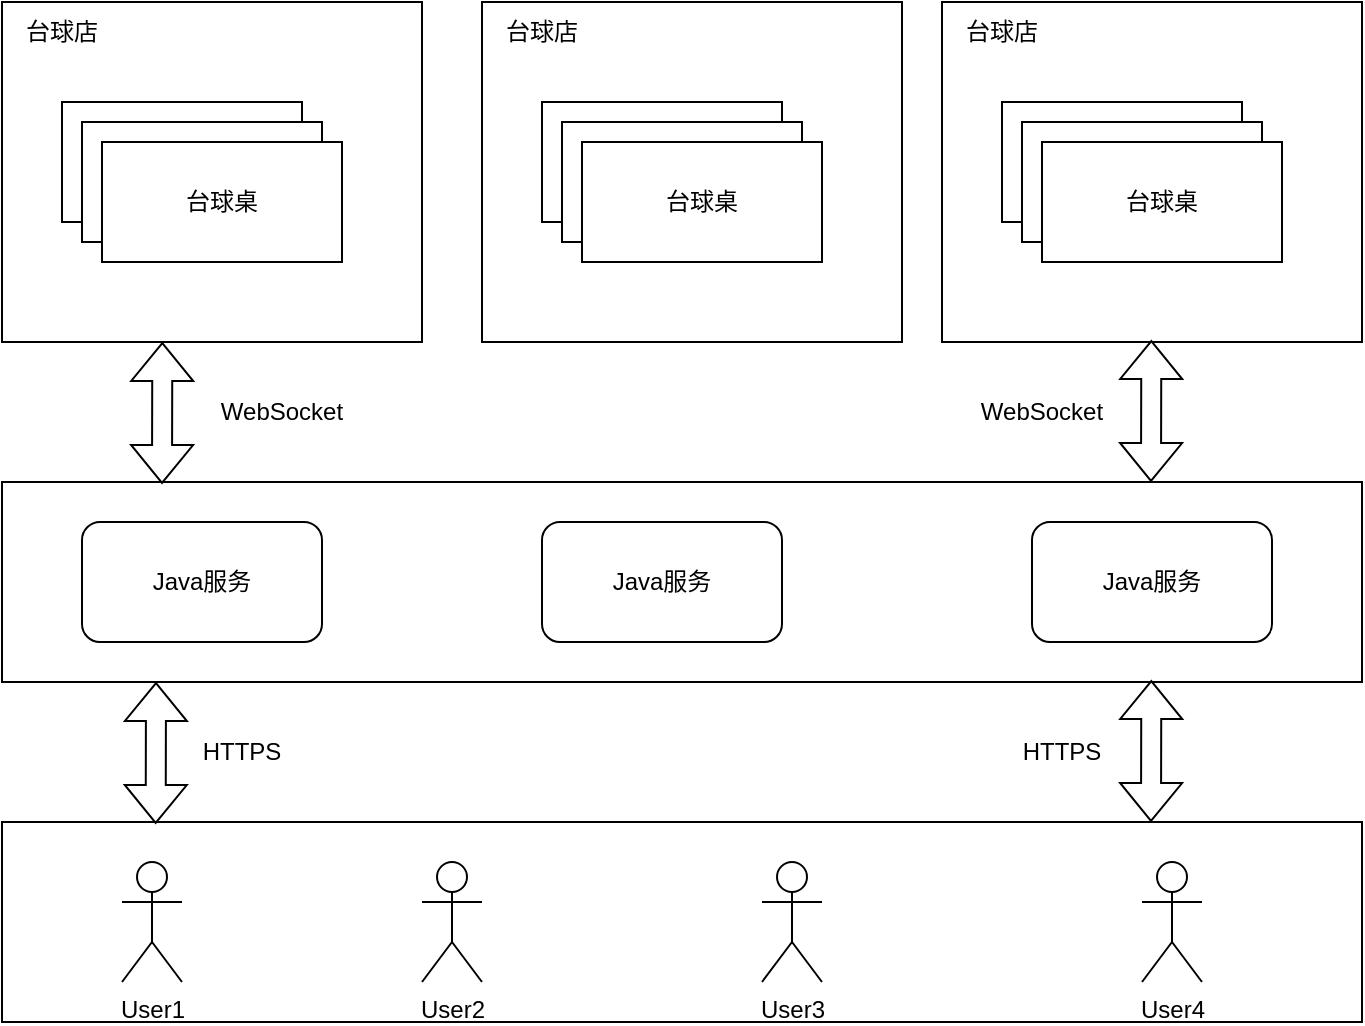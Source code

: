 <mxfile version="15.8.6" type="github">
  <diagram id="0GiVxWazIqdoX9tu2TJU" name="Page-1">
    <mxGraphModel dx="1554" dy="841" grid="1" gridSize="10" guides="1" tooltips="1" connect="1" arrows="1" fold="1" page="1" pageScale="1" pageWidth="827" pageHeight="1169" math="0" shadow="0">
      <root>
        <mxCell id="0" />
        <mxCell id="1" parent="0" />
        <mxCell id="v5tiwM8_qPNcchNK7BCx-10" value="" style="group" vertex="1" connectable="0" parent="1">
          <mxGeometry x="60" y="150" width="210" height="170" as="geometry" />
        </mxCell>
        <mxCell id="v5tiwM8_qPNcchNK7BCx-6" value="" style="rounded=0;whiteSpace=wrap;html=1;" vertex="1" parent="v5tiwM8_qPNcchNK7BCx-10">
          <mxGeometry width="210" height="170" as="geometry" />
        </mxCell>
        <mxCell id="v5tiwM8_qPNcchNK7BCx-7" value="" style="group" vertex="1" connectable="0" parent="v5tiwM8_qPNcchNK7BCx-10">
          <mxGeometry x="30" y="50" width="140" height="80" as="geometry" />
        </mxCell>
        <mxCell id="v5tiwM8_qPNcchNK7BCx-3" value="台球桌" style="rounded=0;whiteSpace=wrap;html=1;" vertex="1" parent="v5tiwM8_qPNcchNK7BCx-7">
          <mxGeometry width="120" height="60" as="geometry" />
        </mxCell>
        <mxCell id="v5tiwM8_qPNcchNK7BCx-4" value="台球桌" style="rounded=0;whiteSpace=wrap;html=1;" vertex="1" parent="v5tiwM8_qPNcchNK7BCx-7">
          <mxGeometry x="10" y="10" width="120" height="60" as="geometry" />
        </mxCell>
        <mxCell id="v5tiwM8_qPNcchNK7BCx-5" value="台球桌" style="rounded=0;whiteSpace=wrap;html=1;" vertex="1" parent="v5tiwM8_qPNcchNK7BCx-7">
          <mxGeometry x="20" y="20" width="120" height="60" as="geometry" />
        </mxCell>
        <mxCell id="v5tiwM8_qPNcchNK7BCx-8" value="台球店" style="text;html=1;strokeColor=none;fillColor=none;align=center;verticalAlign=middle;whiteSpace=wrap;rounded=0;" vertex="1" parent="v5tiwM8_qPNcchNK7BCx-10">
          <mxGeometry width="60" height="30" as="geometry" />
        </mxCell>
        <mxCell id="v5tiwM8_qPNcchNK7BCx-13" value="" style="group" vertex="1" connectable="0" parent="1">
          <mxGeometry x="300" y="150" width="210" height="170" as="geometry" />
        </mxCell>
        <mxCell id="v5tiwM8_qPNcchNK7BCx-14" value="" style="rounded=0;whiteSpace=wrap;html=1;" vertex="1" parent="v5tiwM8_qPNcchNK7BCx-13">
          <mxGeometry width="210" height="170" as="geometry" />
        </mxCell>
        <mxCell id="v5tiwM8_qPNcchNK7BCx-15" value="" style="group" vertex="1" connectable="0" parent="v5tiwM8_qPNcchNK7BCx-13">
          <mxGeometry x="30" y="50" width="140" height="80" as="geometry" />
        </mxCell>
        <mxCell id="v5tiwM8_qPNcchNK7BCx-16" value="台球桌" style="rounded=0;whiteSpace=wrap;html=1;" vertex="1" parent="v5tiwM8_qPNcchNK7BCx-15">
          <mxGeometry width="120" height="60" as="geometry" />
        </mxCell>
        <mxCell id="v5tiwM8_qPNcchNK7BCx-17" value="台球桌" style="rounded=0;whiteSpace=wrap;html=1;" vertex="1" parent="v5tiwM8_qPNcchNK7BCx-15">
          <mxGeometry x="10" y="10" width="120" height="60" as="geometry" />
        </mxCell>
        <mxCell id="v5tiwM8_qPNcchNK7BCx-18" value="台球桌" style="rounded=0;whiteSpace=wrap;html=1;" vertex="1" parent="v5tiwM8_qPNcchNK7BCx-15">
          <mxGeometry x="20" y="20" width="120" height="60" as="geometry" />
        </mxCell>
        <mxCell id="v5tiwM8_qPNcchNK7BCx-19" value="台球店" style="text;html=1;strokeColor=none;fillColor=none;align=center;verticalAlign=middle;whiteSpace=wrap;rounded=0;" vertex="1" parent="v5tiwM8_qPNcchNK7BCx-13">
          <mxGeometry width="60" height="30" as="geometry" />
        </mxCell>
        <mxCell id="v5tiwM8_qPNcchNK7BCx-20" value="" style="group" vertex="1" connectable="0" parent="1">
          <mxGeometry x="530" y="150" width="210" height="170" as="geometry" />
        </mxCell>
        <mxCell id="v5tiwM8_qPNcchNK7BCx-21" value="" style="rounded=0;whiteSpace=wrap;html=1;" vertex="1" parent="v5tiwM8_qPNcchNK7BCx-20">
          <mxGeometry width="210" height="170" as="geometry" />
        </mxCell>
        <mxCell id="v5tiwM8_qPNcchNK7BCx-22" value="" style="group" vertex="1" connectable="0" parent="v5tiwM8_qPNcchNK7BCx-20">
          <mxGeometry x="30" y="50" width="140" height="80" as="geometry" />
        </mxCell>
        <mxCell id="v5tiwM8_qPNcchNK7BCx-23" value="台球桌" style="rounded=0;whiteSpace=wrap;html=1;" vertex="1" parent="v5tiwM8_qPNcchNK7BCx-22">
          <mxGeometry width="120" height="60" as="geometry" />
        </mxCell>
        <mxCell id="v5tiwM8_qPNcchNK7BCx-24" value="台球桌" style="rounded=0;whiteSpace=wrap;html=1;" vertex="1" parent="v5tiwM8_qPNcchNK7BCx-22">
          <mxGeometry x="10" y="10" width="120" height="60" as="geometry" />
        </mxCell>
        <mxCell id="v5tiwM8_qPNcchNK7BCx-25" value="台球桌" style="rounded=0;whiteSpace=wrap;html=1;" vertex="1" parent="v5tiwM8_qPNcchNK7BCx-22">
          <mxGeometry x="20" y="20" width="120" height="60" as="geometry" />
        </mxCell>
        <mxCell id="v5tiwM8_qPNcchNK7BCx-26" value="台球店" style="text;html=1;strokeColor=none;fillColor=none;align=center;verticalAlign=middle;whiteSpace=wrap;rounded=0;" vertex="1" parent="v5tiwM8_qPNcchNK7BCx-20">
          <mxGeometry width="60" height="30" as="geometry" />
        </mxCell>
        <mxCell id="v5tiwM8_qPNcchNK7BCx-27" value="" style="rounded=0;whiteSpace=wrap;html=1;" vertex="1" parent="1">
          <mxGeometry x="60" y="390" width="680" height="100" as="geometry" />
        </mxCell>
        <mxCell id="v5tiwM8_qPNcchNK7BCx-28" value="" style="rounded=0;whiteSpace=wrap;html=1;" vertex="1" parent="1">
          <mxGeometry x="60" y="560" width="680" height="100" as="geometry" />
        </mxCell>
        <mxCell id="v5tiwM8_qPNcchNK7BCx-29" value="" style="shape=flexArrow;endArrow=classic;startArrow=classic;html=1;rounded=0;exitX=0.113;exitY=0.01;exitDx=0;exitDy=0;exitPerimeter=0;" edge="1" parent="1" source="v5tiwM8_qPNcchNK7BCx-28">
          <mxGeometry width="100" height="100" relative="1" as="geometry">
            <mxPoint x="40" y="610" as="sourcePoint" />
            <mxPoint x="137" y="490" as="targetPoint" />
          </mxGeometry>
        </mxCell>
        <mxCell id="v5tiwM8_qPNcchNK7BCx-30" value="" style="shape=flexArrow;endArrow=classic;startArrow=classic;html=1;rounded=0;exitX=0.113;exitY=0.01;exitDx=0;exitDy=0;exitPerimeter=0;" edge="1" parent="1">
          <mxGeometry width="100" height="100" relative="1" as="geometry">
            <mxPoint x="634.5" y="560" as="sourcePoint" />
            <mxPoint x="634.66" y="489" as="targetPoint" />
          </mxGeometry>
        </mxCell>
        <mxCell id="v5tiwM8_qPNcchNK7BCx-32" value="" style="shape=flexArrow;endArrow=classic;startArrow=classic;html=1;rounded=0;exitX=0.113;exitY=0.01;exitDx=0;exitDy=0;exitPerimeter=0;" edge="1" parent="1">
          <mxGeometry width="100" height="100" relative="1" as="geometry">
            <mxPoint x="634.5" y="390" as="sourcePoint" />
            <mxPoint x="634.66" y="319" as="targetPoint" />
          </mxGeometry>
        </mxCell>
        <mxCell id="v5tiwM8_qPNcchNK7BCx-33" value="" style="shape=flexArrow;endArrow=classic;startArrow=classic;html=1;rounded=0;exitX=0.113;exitY=0.01;exitDx=0;exitDy=0;exitPerimeter=0;" edge="1" parent="1">
          <mxGeometry width="100" height="100" relative="1" as="geometry">
            <mxPoint x="140" y="391" as="sourcePoint" />
            <mxPoint x="140.16" y="320" as="targetPoint" />
          </mxGeometry>
        </mxCell>
        <mxCell id="v5tiwM8_qPNcchNK7BCx-34" value="Java服务" style="rounded=1;whiteSpace=wrap;html=1;" vertex="1" parent="1">
          <mxGeometry x="100" y="410" width="120" height="60" as="geometry" />
        </mxCell>
        <mxCell id="v5tiwM8_qPNcchNK7BCx-35" value="Java服务" style="rounded=1;whiteSpace=wrap;html=1;" vertex="1" parent="1">
          <mxGeometry x="330" y="410" width="120" height="60" as="geometry" />
        </mxCell>
        <mxCell id="v5tiwM8_qPNcchNK7BCx-36" value="Java服务" style="rounded=1;whiteSpace=wrap;html=1;" vertex="1" parent="1">
          <mxGeometry x="575" y="410" width="120" height="60" as="geometry" />
        </mxCell>
        <mxCell id="v5tiwM8_qPNcchNK7BCx-37" value="WebSocket" style="text;html=1;strokeColor=none;fillColor=none;align=center;verticalAlign=middle;whiteSpace=wrap;rounded=0;" vertex="1" parent="1">
          <mxGeometry x="170" y="340" width="60" height="30" as="geometry" />
        </mxCell>
        <mxCell id="v5tiwM8_qPNcchNK7BCx-38" value="WebSocket" style="text;html=1;strokeColor=none;fillColor=none;align=center;verticalAlign=middle;whiteSpace=wrap;rounded=0;" vertex="1" parent="1">
          <mxGeometry x="550" y="340" width="60" height="30" as="geometry" />
        </mxCell>
        <mxCell id="v5tiwM8_qPNcchNK7BCx-39" value="HTTPS" style="text;html=1;strokeColor=none;fillColor=none;align=center;verticalAlign=middle;whiteSpace=wrap;rounded=0;" vertex="1" parent="1">
          <mxGeometry x="150" y="510" width="60" height="30" as="geometry" />
        </mxCell>
        <mxCell id="v5tiwM8_qPNcchNK7BCx-40" value="HTTPS" style="text;html=1;strokeColor=none;fillColor=none;align=center;verticalAlign=middle;whiteSpace=wrap;rounded=0;" vertex="1" parent="1">
          <mxGeometry x="560" y="510" width="60" height="30" as="geometry" />
        </mxCell>
        <mxCell id="v5tiwM8_qPNcchNK7BCx-41" value="User1" style="shape=umlActor;verticalLabelPosition=bottom;verticalAlign=top;html=1;outlineConnect=0;" vertex="1" parent="1">
          <mxGeometry x="120" y="580" width="30" height="60" as="geometry" />
        </mxCell>
        <mxCell id="v5tiwM8_qPNcchNK7BCx-42" value="User2" style="shape=umlActor;verticalLabelPosition=bottom;verticalAlign=top;html=1;outlineConnect=0;" vertex="1" parent="1">
          <mxGeometry x="270" y="580" width="30" height="60" as="geometry" />
        </mxCell>
        <mxCell id="v5tiwM8_qPNcchNK7BCx-43" value="User3" style="shape=umlActor;verticalLabelPosition=bottom;verticalAlign=top;html=1;outlineConnect=0;" vertex="1" parent="1">
          <mxGeometry x="440" y="580" width="30" height="60" as="geometry" />
        </mxCell>
        <mxCell id="v5tiwM8_qPNcchNK7BCx-44" value="User4" style="shape=umlActor;verticalLabelPosition=bottom;verticalAlign=top;html=1;outlineConnect=0;" vertex="1" parent="1">
          <mxGeometry x="630" y="580" width="30" height="60" as="geometry" />
        </mxCell>
      </root>
    </mxGraphModel>
  </diagram>
</mxfile>
